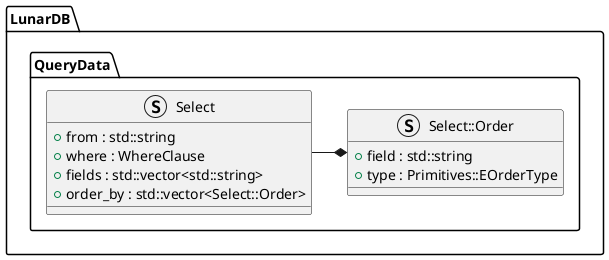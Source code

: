 @startuml Select

namespace LunarDB.QueryData {

struct Select {
    + from : std::string
    + where : WhereClause
    + fields : std::vector<std::string>
    + order_by : std::vector<Select::Order>
}

struct Select::Order {
    + field : std::string
    + type : Primitives::EOrderType
}

Select -* Select::Order

}

@enduml
